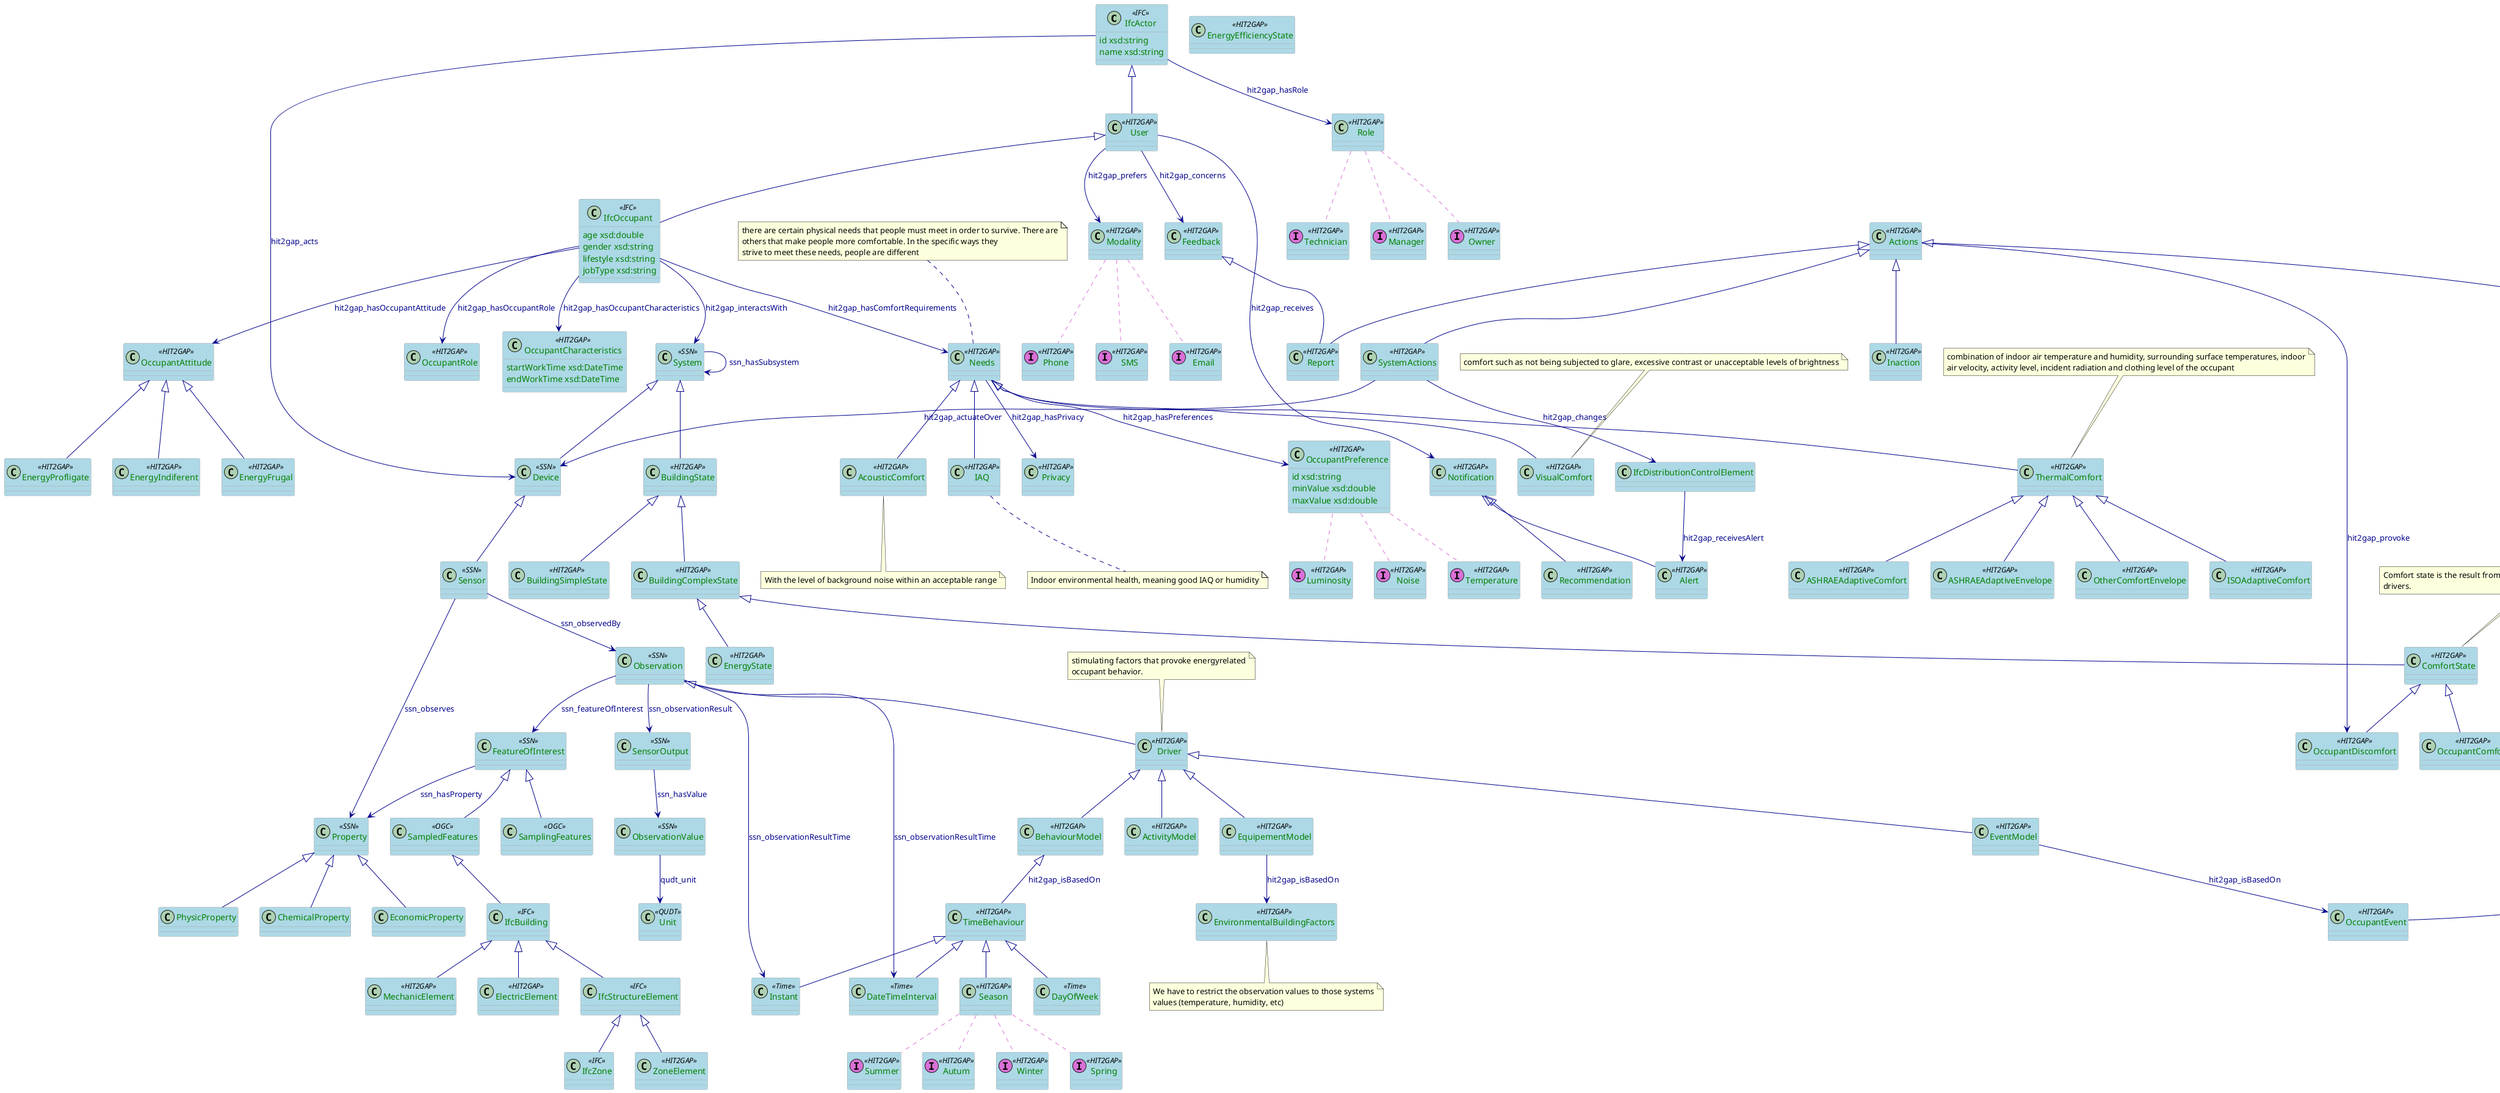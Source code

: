 @startuml



skinparam class {
  ArrowColor DarkBlue
  ArrowFontColor DarkBlue
  BackgroundColor LightBlue
  BorderColor DarkGrey
}
skinparam stereotypeCBackgroundColor Wheat
skinparam classAttributeFontColor  Green

class IfcActor <<IFC>> {
  id xsd:string
  name xsd:string
}

class IfcOccupant <<IFC>>{
  age xsd:double
  gender xsd:string
  lifestyle xsd:string
  jobType xsd:string
}

class User <<HIT2GAP>>{

}

class Notification <<HIT2GAP>>{

}

class Report <<HIT2GAP>>{

}

class Recommendation <<HIT2GAP>>{

}

class Feedback <<HIT2GAP>>{

}

class Alert <<HIT2GAP>>{

}

class OccupantRole <<HIT2GAP>>{

}

class IfcStructureElement <<IFC>>{

}

class FeatureOfInterest <<SSN>>{

}

class Observation <<SSN>>{

}

class Property <<SSN>> {

}

class SensorOutput <<SSN>>{

}

class ObservationValue <<SSN>>{

}


class Instant <<Time>>{

}

class DateTimeInterval <<Time>>{

}

class IfcBuilding <<IFC>>{

}

class SampledFeatures <<OGC>>{

}

class SamplingFeatures <<OGC>>{

}

class IfcZone <<IFC>>{

}

class ZoneElement <<HIT2GAP>>{

}

class Driver <<HIT2GAP>>{

}


class OccupantEvent<<HIT2GAP>>{

}

class OccupantCharacteristics <<HIT2GAP>>{
  startWorkTime xsd:DateTime
  endWorkTime xsd:DateTime
}

class EnergyFrugal <<HIT2GAP>>{

}

class EnergyProfligate <<HIT2GAP>>{

}

class EnergyIndiferent <<HIT2GAP>>{

}

class EnvironmentalBuildingFactors <<HIT2GAP>>{

}

class System <<SSN>>{

}

class BuildingState <<HIT2GAP>>{

}

class BuildingSimpleState <<HIT2GAP>>{

}

class BuildingComplexState <<HIT2GAP>>{

}

class EnergyState <<HIT2GAP>>{

}

class Sensor <<SSN>>{

}

class Device <<SSN>>{

}

class TimeBehaviour <<HIT2GAP>>{

}

class Season <<HIT2GAP>>{

}

class Winter <<(I,orchid) HIT2GAP>>{

}
class Spring <<(I,orchid) HIT2GAP>>{

}
class Summer <<(I,orchid) HIT2GAP>>{

}
class Autum <<(I,orchid) HIT2GAP>>{

}

class DayOfWeek <<Time>>{

}

class Needs <<HIT2GAP>>{

}

class EnergyEfficiencyState <<HIT2GAP>>{

}

class ComfortState <<HIT2GAP>>{

}

class OccupantComfort <<HIT2GAP>>{

}

class OccupantDiscomfort <<HIT2GAP>>{

}


class ThermalComfort <<HIT2GAP>>{

}


class ISOAdaptiveComfort <<HIT2GAP>>{

}

class ASHRAEAdaptiveComfort <<HIT2GAP>>{

}

class ASHRAEAdaptiveEnvelope <<HIT2GAP>>{

}

class OtherComfortEnvelope <<HIT2GAP>>{

}


class VisualComfort <<HIT2GAP>>{

}

class AcousticComfort <<HIT2GAP>>{

}

class IAQ <<HIT2GAP>>{

}

class OccupantPreference <<HIT2GAP>>{
  id xsd:string
  minValue xsd:double
  maxValue xsd:double
}

class Luminosity <<I,orchid) HIT2GAP>>{

}

class Noise <<I,orchid) HIT2GAP>>{

}

class Temperature <<I,orchid) HIT2GAP>>{

}

class Actions <<HIT2GAP>>{

}

class SystemActions<<HIT2GAP>>{

}

class Inaction <<HIT2GAP>>{

}

class Modality <<HIT2GAP>>{

}

class SMS <<(I,orchid) HIT2GAP>>{

}
class Email <<(I,orchid) HIT2GAP>>{

}
class Phone <<(I,orchid) HIT2GAP>>{

}

class Role <<HIT2GAP>>{

}
class Manager <<(I,orchid) HIT2GAP>>{

}
class Owner <<(I,orchid) HIT2GAP>>{

}
class Technician <<(I,orchid) HIT2GAP>>{

}

class Privacy <<HIT2GAP>>{

}

class OccupantAttitude <<HIT2GAP>>{
}

class BehaviourModel <<HIT2GAP>>{
}

class ActivityModel <<HIT2GAP>>{
}

class EventModel <<HIT2GAP>>{
}

class EquipementModel <<HIT2GAP>>{
}

class Unit <<QUDT>>{
}

class MechanicElement <<HIT2GAP>>{
}
class ElectricElement <<HIT2GAP>>{
}

note top of Driver
stimulating factors that provoke energyrelated
occupant behavior.
end note

note bottom of EnvironmentalBuildingFactors
We have to restrict the observation values to those systems
values (temperature, humidity, etc)
end note

note top of Needs
there are certain physical needs that people must meet in order to survive. There are
others that make people more comfortable. In the specific ways they
strive to meet these needs, people are different
end note

note top of ThermalComfort
combination of indoor air temperature and humidity, surrounding surface temperatures, indoor
air velocity, activity level, incident radiation and clothing level of the occupant
end note

note top of VisualComfort
comfort such as not being subjected to glare, excessive contrast or unacceptable levels of brightness
end note

note bottom of AcousticComfort
With the level of background noise within an acceptable range
end note

note bottom of IAQ
Indoor environmental health, meaning good IAQ or humidity
end note

note top of ComfortState
Comfort state is the result from the violation of user needs measured through the
drivers.
end note

/'
Description of the Ifc Actor relations
'/

IfcActor <|-- User
IfcActor--> Role: hit2gap_hasRole
IfcActor --> Device:hit2gap_acts

Role ..[#orchid] Manager
Role ..[#orchid] Owner
Role ..[#orchid] Technician
User <|-- IfcOccupant

/'
Description of Feedback and Reporting
'/

Feedback <|-- Report
Notification <|-- Alert
Notification <|-- Recommendation
User --> Modality: hit2gap_prefers
Modality ..[#orchid] SMS
Modality ..[#orchid] Email
Modality ..[#orchid] Phone

User --> Notification:hit2gap_receives
User --> Feedback:hit2gap_concerns


/'
Description of the SSN model adapted to buildign observation
'/

FeatureOfInterest <|-- SampledFeatures
FeatureOfInterest <|-- SamplingFeatures
Observation --> FeatureOfInterest: ssn_featureOfInterest
Observation--> SensorOutput: ssn_observationResult
SensorOutput --> ObservationValue: ssn_hasValue
ObservationValue --> Unit:qudt_unit
Observation --> Instant: ssn_observationResultTime
Observation --> DateTimeInterval: ssn_observationResultTime
FeatureOfInterest --> Property: ssn_hasProperty

SampledFeatures <|-- IfcBuilding
IfcBuilding <|-- IfcStructureElement
IfcStructureElement <|-- IfcZone
IfcStructureElement<|-- ZoneElement
IfcBuilding <|-- MechanicElement
IfcBuilding <|-- ElectricElement

/'
Definition of the Property subclasses
'/

Property <|-- ChemicalProperty
Property <|-- EconomicProperty
Property <|-- PhysicProperty

/'
Description of building states
'/
System <|-- BuildingState
BuildingState <|-- BuildingSimpleState
BuildingState <|-- BuildingComplexState
BuildingComplexState <|-- EnergyState
BuildingComplexState <|-- ComfortState
ComfortState <|-- OccupantComfort
ComfortState <|-- OccupantDiscomfort
System <|-- Device
System --> System:ssn_hasSubsystem
Device <|-- Sensor
Sensor --> Observation:ssn_observedBy
Sensor --> Property:ssn_observes

Observation <|-- Driver

/'
Description of driver (old SIM_MOD)
'/

Driver <|-- BehaviourModel
Driver <|-- ActivityModel
Driver <|-- EventModel
Driver <|-- EquipementModel

EventModel --> OccupantEvent:hit2gap_isBasedOn
EquipementModel --> EnvironmentalBuildingFactors: hit2gap_isBasedOn
BehaviourModel <|-- TimeBehaviour: hit2gap_isBasedOn

TimeBehaviour <|-- Season
TimeBehaviour <|-- Instant
TimeBehaviour <|-- DayOfWeek
TimeBehaviour <|-- DateTimeInterval
Season ..[#orchid] Winter
Season..[#orchid] Summer
Season..[#orchid] Spring
Season..[#orchid] Autum


/'
Definition of occupant attitude and IfcOccupants and their
corresponding roles.
'/

OccupantAttitude <|-- EnergyFrugal
OccupantAttitude <|-- EnergyProfligate
OccupantAttitude <|-- EnergyIndiferent


IfcOccupant --> OccupantRole: hit2gap_hasOccupantRole
IfcOccupant --> OccupantCharacteristics: hit2gap_hasOccupantCharacteristics
IfcOccupant --> Needs: hit2gap_hasComfortRequirements
IfcOccupant --> OccupantAttitude:hit2gap_hasOccupantAttitude
IfcOccupant --> System:hit2gap_interactsWith


/'
 Definition of the occupant needs and comfort
'/
Needs --> Privacy:hit2gap_hasPrivacy
Needs --> OccupantPreference:hit2gap_hasPreferences
OccupantPreference ..[#orchid] Luminosity
OccupantPreference ..[#orchid] Noise
OccupantPreference ..[#orchid] Temperature

Needs <|-- ThermalComfort
Needs<|-- VisualComfort
Needs <|-- AcousticComfort
Needs <|-- IAQ

ThermalComfort<|-- ISOAdaptiveComfort
ThermalComfort<|-- ASHRAEAdaptiveComfort
ThermalComfort<|-- ASHRAEAdaptiveEnvelope
ThermalComfort<|-- OtherComfortEnvelope

/'
 Definition of the actions
'/

Actions <|-- SystemActions
Actions <|-- Inaction
Actions <|-- Report
Actions <|-- OccupantEvent

Actions --> OccupantDiscomfort:hit2gap_provoke
SystemActions --> IfcDistributionControlElement:hit2gap_changes
IfcDistributionControlElement --> Alert: hit2gap_receivesAlert
SystemActions --> Device: hit2gap_actuateOver

@enduml
